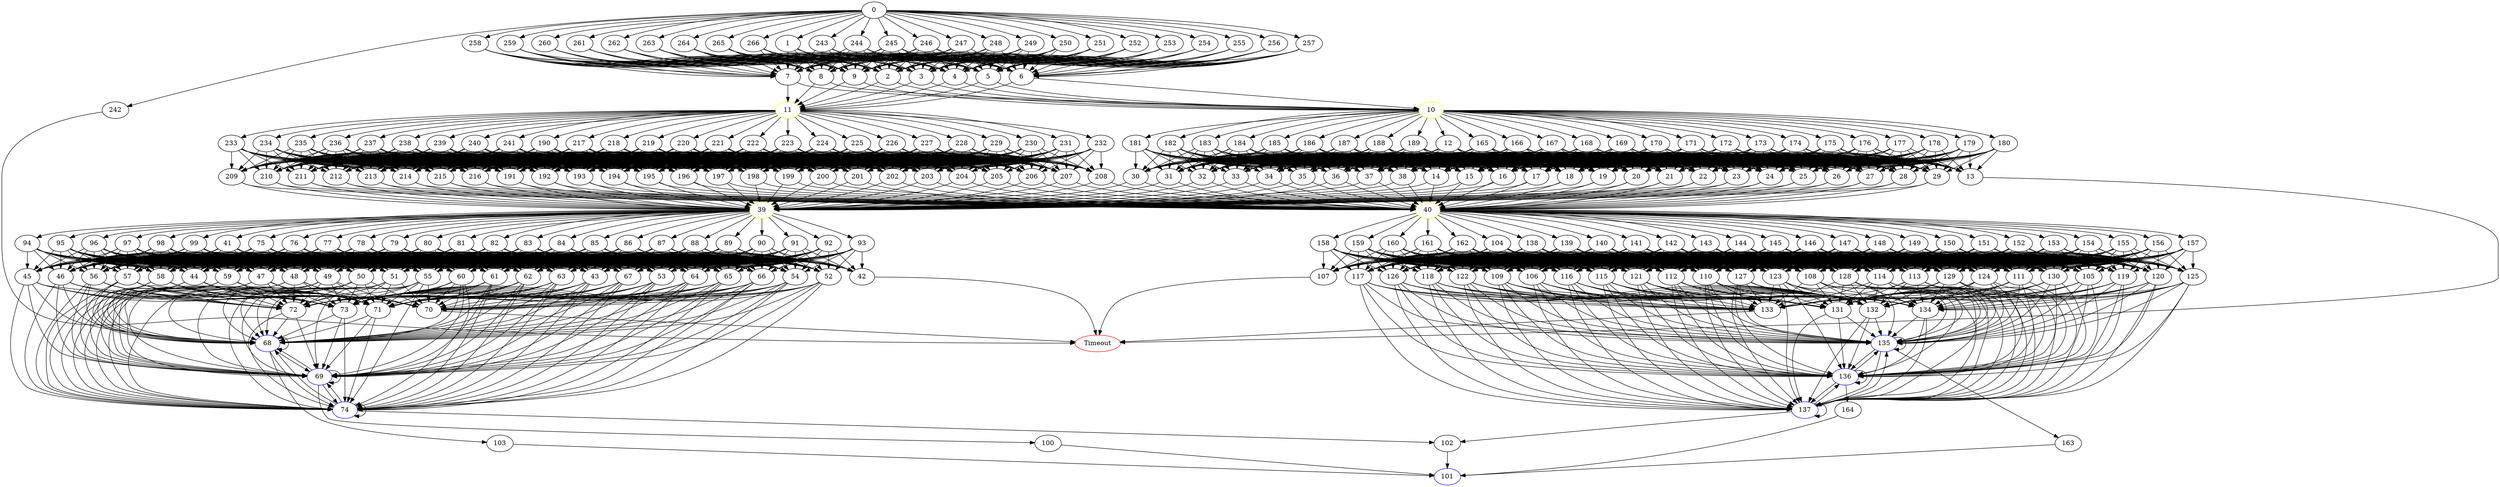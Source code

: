 digraph G {
	0 -> 1;
	0 -> 242;
	0 -> 243;
	0 -> 244;
	0 -> 245;
	0 -> 246;
	0 -> 247;
	0 -> 248;
	0 -> 249;
	0 -> 250;
	0 -> 251;
	0 -> 252;
	0 -> 253;
	0 -> 254;
	0 -> 255;
	0 -> 256;
	0 -> 257;
	0 -> 258;
	0 -> 259;
	0 -> 260;
	0 -> 261;
	0 -> 262;
	0 -> 263;
	0 -> 264;
	0 -> 265;
	0 -> 266;
	1 -> 2;
	1 -> 3;
	1 -> 4;
	1 -> 5;
	1 -> 6;
	1 -> 7;
	1 -> 8;
	1 -> 9;
	2 -> "10";
10 [color=yellow];
	2 -> "11";
11 [color=yellow];
	3 -> "10";
10 [color=yellow];
	3 -> "11";
11 [color=yellow];
	4 -> "10";
10 [color=yellow];
	4 -> "11";
11 [color=yellow];
	5 -> "10";
10 [color=yellow];
	5 -> "11";
11 [color=yellow];
	6 -> "10";
10 [color=yellow];
	6 -> "11";
11 [color=yellow];
	7 -> "10";
10 [color=yellow];
	7 -> "11";
11 [color=yellow];
	8 -> "10";
10 [color=yellow];
	8 -> "11";
11 [color=yellow];
	9 -> "10";
10 [color=yellow];
	9 -> "11";
11 [color=yellow];
	10 -> 12;
	10 -> 165;
	10 -> 166;
	10 -> 167;
	10 -> 168;
	10 -> 169;
	10 -> 170;
	10 -> 171;
	10 -> 172;
	10 -> 173;
	10 -> 174;
	10 -> 175;
	10 -> 176;
	10 -> 177;
	10 -> 178;
	10 -> 179;
	10 -> 180;
	10 -> 181;
	10 -> 182;
	10 -> 183;
	10 -> 184;
	10 -> 185;
	10 -> 186;
	10 -> 187;
	10 -> 188;
	10 -> 189;
	11 -> 190;
	11 -> 217;
	11 -> 218;
	11 -> 219;
	11 -> 220;
	11 -> 221;
	11 -> 222;
	11 -> 223;
	11 -> 224;
	11 -> 225;
	11 -> 226;
	11 -> 227;
	11 -> 228;
	11 -> 229;
	11 -> 230;
	11 -> 231;
	11 -> 232;
	11 -> 233;
	11 -> 234;
	11 -> 235;
	11 -> 236;
	11 -> 237;
	11 -> 238;
	11 -> 239;
	11 -> 240;
	11 -> 241;
	12 -> 13;
	12 -> 14;
	12 -> 15;
	12 -> 16;
	12 -> 17;
	12 -> 18;
	12 -> 19;
	12 -> 20;
	12 -> 21;
	12 -> 22;
	12 -> 23;
	12 -> 24;
	12 -> 25;
	12 -> 26;
	12 -> 27;
	12 -> 28;
	12 -> 29;
	12 -> 30;
	12 -> 31;
	12 -> 32;
	12 -> 33;
	12 -> 34;
	12 -> 35;
	12 -> 36;
	12 -> 37;
	12 -> 38;
	13 -> "Timeout";
Timeout [color=red];
	14 -> "39";
39 [color=yellow];
	14 -> "40";
40 [color=yellow];
	15 -> "39";
39 [color=yellow];
	15 -> "40";
40 [color=yellow];
	16 -> "39";
39 [color=yellow];
	16 -> "40";
40 [color=yellow];
	17 -> "39";
39 [color=yellow];
	17 -> "40";
40 [color=yellow];
	18 -> "39";
39 [color=yellow];
	18 -> "40";
40 [color=yellow];
	19 -> "39";
39 [color=yellow];
	19 -> "40";
40 [color=yellow];
	20 -> "39";
39 [color=yellow];
	20 -> "40";
40 [color=yellow];
	21 -> "39";
39 [color=yellow];
	21 -> "40";
40 [color=yellow];
	22 -> "39";
39 [color=yellow];
	22 -> "40";
40 [color=yellow];
	23 -> "39";
39 [color=yellow];
	23 -> "40";
40 [color=yellow];
	24 -> "39";
39 [color=yellow];
	24 -> "40";
40 [color=yellow];
	25 -> "39";
39 [color=yellow];
	25 -> "40";
40 [color=yellow];
	26 -> "39";
39 [color=yellow];
	26 -> "40";
40 [color=yellow];
	27 -> "39";
39 [color=yellow];
	27 -> "40";
40 [color=yellow];
	28 -> "39";
39 [color=yellow];
	28 -> "40";
40 [color=yellow];
	29 -> "39";
39 [color=yellow];
	29 -> "40";
40 [color=yellow];
	30 -> "39";
39 [color=yellow];
	30 -> "40";
40 [color=yellow];
	31 -> "39";
39 [color=yellow];
	31 -> "40";
40 [color=yellow];
	32 -> "39";
39 [color=yellow];
	32 -> "40";
40 [color=yellow];
	33 -> "39";
39 [color=yellow];
	33 -> "40";
40 [color=yellow];
	34 -> "39";
39 [color=yellow];
	34 -> "40";
40 [color=yellow];
	35 -> "39";
39 [color=yellow];
	35 -> "40";
40 [color=yellow];
	36 -> "39";
39 [color=yellow];
	36 -> "40";
40 [color=yellow];
	37 -> "39";
39 [color=yellow];
	37 -> "40";
40 [color=yellow];
	38 -> "39";
39 [color=yellow];
	38 -> "40";
40 [color=yellow];
	39 -> 41;
	39 -> 75;
	39 -> 76;
	39 -> 77;
	39 -> 78;
	39 -> 79;
	39 -> 80;
	39 -> 81;
	39 -> 82;
	39 -> 83;
	39 -> 84;
	39 -> 85;
	39 -> 86;
	39 -> 87;
	39 -> 88;
	39 -> 89;
	39 -> 90;
	39 -> 91;
	39 -> 92;
	39 -> 93;
	39 -> 94;
	39 -> 95;
	39 -> 96;
	39 -> 97;
	39 -> 98;
	39 -> 99;
	40 -> 104;
	40 -> 138;
	40 -> 139;
	40 -> 140;
	40 -> 141;
	40 -> 142;
	40 -> 143;
	40 -> 144;
	40 -> 145;
	40 -> 146;
	40 -> 147;
	40 -> 148;
	40 -> 149;
	40 -> 150;
	40 -> 151;
	40 -> 152;
	40 -> 153;
	40 -> 154;
	40 -> 155;
	40 -> 156;
	40 -> 157;
	40 -> 158;
	40 -> 159;
	40 -> 160;
	40 -> 161;
	40 -> 162;
	41 -> 42;
	41 -> 43;
	41 -> 44;
	41 -> 45;
	41 -> 46;
	41 -> 47;
	41 -> 48;
	41 -> 49;
	41 -> 50;
	41 -> 51;
	41 -> 52;
	41 -> 53;
	41 -> 54;
	41 -> 55;
	41 -> 56;
	41 -> 57;
	41 -> 58;
	41 -> 59;
	41 -> 60;
	41 -> 61;
	41 -> 62;
	41 -> 63;
	41 -> 64;
	41 -> 65;
	41 -> 66;
	41 -> 67;
	42 -> "Timeout";
Timeout [color=red];
	43 -> "68";
68 [color=blue];
	43 -> "69";
69 [color=blue];
	43 -> 70;
	43 -> 71;
	43 -> 72;
	43 -> 73;
	43 -> "74";
74 [color=blue];
	44 -> "68";
68 [color=blue];
	44 -> "69";
69 [color=blue];
	44 -> 70;
	44 -> 71;
	44 -> 72;
	44 -> 73;
	44 -> "74";
74 [color=blue];
	45 -> "68";
68 [color=blue];
	45 -> "69";
69 [color=blue];
	45 -> 70;
	45 -> 71;
	45 -> 72;
	45 -> 73;
	45 -> "74";
74 [color=blue];
	46 -> "68";
68 [color=blue];
	46 -> "69";
69 [color=blue];
	46 -> 70;
	46 -> 71;
	46 -> 72;
	46 -> 73;
	46 -> "74";
74 [color=blue];
	47 -> "68";
68 [color=blue];
	47 -> "69";
69 [color=blue];
	47 -> 70;
	47 -> 71;
	47 -> 72;
	47 -> 73;
	47 -> "74";
74 [color=blue];
	48 -> "68";
68 [color=blue];
	48 -> "69";
69 [color=blue];
	48 -> 70;
	48 -> 71;
	48 -> 72;
	48 -> 73;
	48 -> "74";
74 [color=blue];
	49 -> "68";
68 [color=blue];
	49 -> "69";
69 [color=blue];
	49 -> 70;
	49 -> 71;
	49 -> 72;
	49 -> 73;
	49 -> "74";
74 [color=blue];
	50 -> "68";
68 [color=blue];
	50 -> "69";
69 [color=blue];
	50 -> 70;
	50 -> 71;
	50 -> 72;
	50 -> 73;
	50 -> "74";
74 [color=blue];
	51 -> "68";
68 [color=blue];
	51 -> "69";
69 [color=blue];
	51 -> 70;
	51 -> 71;
	51 -> 72;
	51 -> 73;
	51 -> "74";
74 [color=blue];
	52 -> "68";
68 [color=blue];
	52 -> "69";
69 [color=blue];
	52 -> 70;
	52 -> 71;
	52 -> 72;
	52 -> 73;
	52 -> "74";
74 [color=blue];
	53 -> "68";
68 [color=blue];
	53 -> "69";
69 [color=blue];
	53 -> 70;
	53 -> 71;
	53 -> 72;
	53 -> 73;
	53 -> "74";
74 [color=blue];
	54 -> "68";
68 [color=blue];
	54 -> "69";
69 [color=blue];
	54 -> 70;
	54 -> 71;
	54 -> 72;
	54 -> 73;
	54 -> "74";
74 [color=blue];
	55 -> "68";
68 [color=blue];
	55 -> "69";
69 [color=blue];
	55 -> 70;
	55 -> 71;
	55 -> 72;
	55 -> 73;
	55 -> "74";
74 [color=blue];
	56 -> "68";
68 [color=blue];
	56 -> "69";
69 [color=blue];
	56 -> 70;
	56 -> 71;
	56 -> 72;
	56 -> 73;
	56 -> "74";
74 [color=blue];
	57 -> "68";
68 [color=blue];
	57 -> "69";
69 [color=blue];
	57 -> 70;
	57 -> 71;
	57 -> 72;
	57 -> 73;
	57 -> "74";
74 [color=blue];
	58 -> "68";
68 [color=blue];
	58 -> "69";
69 [color=blue];
	58 -> 70;
	58 -> 71;
	58 -> 72;
	58 -> 73;
	58 -> "74";
74 [color=blue];
	59 -> "68";
68 [color=blue];
	59 -> "69";
69 [color=blue];
	59 -> 70;
	59 -> 71;
	59 -> 72;
	59 -> 73;
	59 -> "74";
74 [color=blue];
	60 -> "68";
68 [color=blue];
	60 -> "69";
69 [color=blue];
	60 -> 70;
	60 -> 71;
	60 -> 72;
	60 -> 73;
	60 -> "74";
74 [color=blue];
	61 -> "68";
68 [color=blue];
	61 -> "69";
69 [color=blue];
	61 -> 70;
	61 -> 71;
	61 -> 72;
	61 -> 73;
	61 -> "74";
74 [color=blue];
	62 -> "68";
68 [color=blue];
	62 -> "69";
69 [color=blue];
	62 -> 70;
	62 -> 71;
	62 -> 72;
	62 -> 73;
	62 -> "74";
74 [color=blue];
	63 -> "68";
68 [color=blue];
	63 -> "69";
69 [color=blue];
	63 -> 70;
	63 -> 71;
	63 -> 72;
	63 -> 73;
	63 -> "74";
74 [color=blue];
	64 -> "68";
68 [color=blue];
	64 -> "69";
69 [color=blue];
	64 -> 70;
	64 -> 71;
	64 -> 72;
	64 -> 73;
	64 -> "74";
74 [color=blue];
	65 -> "68";
68 [color=blue];
	65 -> "69";
69 [color=blue];
	65 -> 70;
	65 -> 71;
	65 -> 72;
	65 -> 73;
	65 -> "74";
74 [color=blue];
	66 -> "68";
68 [color=blue];
	66 -> "69";
69 [color=blue];
	66 -> 70;
	66 -> 71;
	66 -> 72;
	66 -> 73;
	66 -> "74";
74 [color=blue];
	67 -> "68";
68 [color=blue];
	67 -> "69";
69 [color=blue];
	67 -> 70;
	67 -> 71;
	67 -> 72;
	67 -> 73;
	67 -> "74";
74 [color=blue];
	68 -> "68";
68 [color=blue];
	68 -> "69";
69 [color=blue];
	68 -> "74";
74 [color=blue];
	68 -> 103;
	69 -> "68";
68 [color=blue];
	69 -> "69";
69 [color=blue];
	69 -> "74";
74 [color=blue];
	69 -> 100;
	70 -> "Timeout";
Timeout [color=red];
	71 -> "68";
68 [color=blue];
	71 -> "69";
69 [color=blue];
	71 -> "74";
74 [color=blue];
	72 -> "68";
68 [color=blue];
	72 -> "69";
69 [color=blue];
	72 -> "74";
74 [color=blue];
	73 -> "68";
68 [color=blue];
	73 -> "69";
69 [color=blue];
	73 -> "74";
74 [color=blue];
	74 -> "68";
68 [color=blue];
	74 -> "69";
69 [color=blue];
	74 -> "74";
74 [color=blue];
	74 -> 102;
	75 -> 42;
	75 -> 43;
	75 -> 44;
	75 -> 45;
	75 -> 46;
	75 -> 47;
	75 -> 48;
	75 -> 49;
	75 -> 50;
	75 -> 51;
	75 -> 52;
	75 -> 53;
	75 -> 54;
	75 -> 55;
	75 -> 56;
	75 -> 57;
	75 -> 58;
	75 -> 59;
	75 -> 60;
	75 -> 61;
	75 -> 62;
	75 -> 63;
	75 -> 64;
	75 -> 65;
	75 -> 66;
	75 -> 67;
	76 -> 42;
	76 -> 43;
	76 -> 44;
	76 -> 45;
	76 -> 46;
	76 -> 47;
	76 -> 48;
	76 -> 49;
	76 -> 50;
	76 -> 51;
	76 -> 52;
	76 -> 53;
	76 -> 54;
	76 -> 55;
	76 -> 56;
	76 -> 57;
	76 -> 58;
	76 -> 59;
	76 -> 60;
	76 -> 61;
	76 -> 62;
	76 -> 63;
	76 -> 64;
	76 -> 65;
	76 -> 66;
	76 -> 67;
	77 -> 42;
	77 -> 43;
	77 -> 44;
	77 -> 45;
	77 -> 46;
	77 -> 47;
	77 -> 48;
	77 -> 49;
	77 -> 50;
	77 -> 51;
	77 -> 52;
	77 -> 53;
	77 -> 54;
	77 -> 55;
	77 -> 56;
	77 -> 57;
	77 -> 58;
	77 -> 59;
	77 -> 60;
	77 -> 61;
	77 -> 62;
	77 -> 63;
	77 -> 64;
	77 -> 65;
	77 -> 66;
	77 -> 67;
	78 -> 42;
	78 -> 43;
	78 -> 44;
	78 -> 45;
	78 -> 46;
	78 -> 47;
	78 -> 48;
	78 -> 49;
	78 -> 50;
	78 -> 51;
	78 -> 52;
	78 -> 53;
	78 -> 54;
	78 -> 55;
	78 -> 56;
	78 -> 57;
	78 -> 58;
	78 -> 59;
	78 -> 60;
	78 -> 61;
	78 -> 62;
	78 -> 63;
	78 -> 64;
	78 -> 65;
	78 -> 66;
	78 -> 67;
	79 -> 42;
	79 -> 43;
	79 -> 44;
	79 -> 45;
	79 -> 46;
	79 -> 47;
	79 -> 48;
	79 -> 49;
	79 -> 50;
	79 -> 51;
	79 -> 52;
	79 -> 53;
	79 -> 54;
	79 -> 55;
	79 -> 56;
	79 -> 57;
	79 -> 58;
	79 -> 59;
	79 -> 60;
	79 -> 61;
	79 -> 62;
	79 -> 63;
	79 -> 64;
	79 -> 65;
	79 -> 66;
	79 -> 67;
	80 -> 42;
	80 -> 43;
	80 -> 44;
	80 -> 45;
	80 -> 46;
	80 -> 47;
	80 -> 48;
	80 -> 49;
	80 -> 50;
	80 -> 51;
	80 -> 52;
	80 -> 53;
	80 -> 54;
	80 -> 55;
	80 -> 56;
	80 -> 57;
	80 -> 58;
	80 -> 59;
	80 -> 60;
	80 -> 61;
	80 -> 62;
	80 -> 63;
	80 -> 64;
	80 -> 65;
	80 -> 66;
	80 -> 67;
	81 -> 42;
	81 -> 43;
	81 -> 44;
	81 -> 45;
	81 -> 46;
	81 -> 47;
	81 -> 48;
	81 -> 49;
	81 -> 50;
	81 -> 51;
	81 -> 52;
	81 -> 53;
	81 -> 54;
	81 -> 55;
	81 -> 56;
	81 -> 57;
	81 -> 58;
	81 -> 59;
	81 -> 60;
	81 -> 61;
	81 -> 62;
	81 -> 63;
	81 -> 64;
	81 -> 65;
	81 -> 66;
	81 -> 67;
	82 -> 42;
	82 -> 43;
	82 -> 44;
	82 -> 45;
	82 -> 46;
	82 -> 47;
	82 -> 48;
	82 -> 49;
	82 -> 50;
	82 -> 51;
	82 -> 52;
	82 -> 53;
	82 -> 54;
	82 -> 55;
	82 -> 56;
	82 -> 57;
	82 -> 58;
	82 -> 59;
	82 -> 60;
	82 -> 61;
	82 -> 62;
	82 -> 63;
	82 -> 64;
	82 -> 65;
	82 -> 66;
	82 -> 67;
	83 -> 42;
	83 -> 43;
	83 -> 44;
	83 -> 45;
	83 -> 46;
	83 -> 47;
	83 -> 48;
	83 -> 49;
	83 -> 50;
	83 -> 51;
	83 -> 52;
	83 -> 53;
	83 -> 54;
	83 -> 55;
	83 -> 56;
	83 -> 57;
	83 -> 58;
	83 -> 59;
	83 -> 60;
	83 -> 61;
	83 -> 62;
	83 -> 63;
	83 -> 64;
	83 -> 65;
	83 -> 66;
	83 -> 67;
	84 -> 42;
	84 -> 43;
	84 -> 44;
	84 -> 45;
	84 -> 46;
	84 -> 47;
	84 -> 48;
	84 -> 49;
	84 -> 50;
	84 -> 51;
	84 -> 52;
	84 -> 53;
	84 -> 54;
	84 -> 55;
	84 -> 56;
	84 -> 57;
	84 -> 58;
	84 -> 59;
	84 -> 60;
	84 -> 61;
	84 -> 62;
	84 -> 63;
	84 -> 64;
	84 -> 65;
	84 -> 66;
	84 -> 67;
	85 -> 42;
	85 -> 43;
	85 -> 44;
	85 -> 45;
	85 -> 46;
	85 -> 47;
	85 -> 48;
	85 -> 49;
	85 -> 50;
	85 -> 51;
	85 -> 52;
	85 -> 53;
	85 -> 54;
	85 -> 55;
	85 -> 56;
	85 -> 57;
	85 -> 58;
	85 -> 59;
	85 -> 60;
	85 -> 61;
	85 -> 62;
	85 -> 63;
	85 -> 64;
	85 -> 65;
	85 -> 66;
	85 -> 67;
	86 -> 42;
	86 -> 43;
	86 -> 44;
	86 -> 45;
	86 -> 46;
	86 -> 47;
	86 -> 48;
	86 -> 49;
	86 -> 50;
	86 -> 51;
	86 -> 52;
	86 -> 53;
	86 -> 54;
	86 -> 55;
	86 -> 56;
	86 -> 57;
	86 -> 58;
	86 -> 59;
	86 -> 60;
	86 -> 61;
	86 -> 62;
	86 -> 63;
	86 -> 64;
	86 -> 65;
	86 -> 66;
	86 -> 67;
	87 -> 42;
	87 -> 43;
	87 -> 44;
	87 -> 45;
	87 -> 46;
	87 -> 47;
	87 -> 48;
	87 -> 49;
	87 -> 50;
	87 -> 51;
	87 -> 52;
	87 -> 53;
	87 -> 54;
	87 -> 55;
	87 -> 56;
	87 -> 57;
	87 -> 58;
	87 -> 59;
	87 -> 60;
	87 -> 61;
	87 -> 62;
	87 -> 63;
	87 -> 64;
	87 -> 65;
	87 -> 66;
	87 -> 67;
	88 -> 42;
	88 -> 43;
	88 -> 44;
	88 -> 45;
	88 -> 46;
	88 -> 47;
	88 -> 48;
	88 -> 49;
	88 -> 50;
	88 -> 51;
	88 -> 52;
	88 -> 53;
	88 -> 54;
	88 -> 55;
	88 -> 56;
	88 -> 57;
	88 -> 58;
	88 -> 59;
	88 -> 60;
	88 -> 61;
	88 -> 62;
	88 -> 63;
	88 -> 64;
	88 -> 65;
	88 -> 66;
	88 -> 67;
	89 -> 42;
	89 -> 43;
	89 -> 44;
	89 -> 45;
	89 -> 46;
	89 -> 47;
	89 -> 48;
	89 -> 49;
	89 -> 50;
	89 -> 51;
	89 -> 52;
	89 -> 53;
	89 -> 54;
	89 -> 55;
	89 -> 56;
	89 -> 57;
	89 -> 58;
	89 -> 59;
	89 -> 60;
	89 -> 61;
	89 -> 62;
	89 -> 63;
	89 -> 64;
	89 -> 65;
	89 -> 66;
	89 -> 67;
	90 -> 42;
	90 -> 43;
	90 -> 44;
	90 -> 45;
	90 -> 46;
	90 -> 47;
	90 -> 48;
	90 -> 49;
	90 -> 50;
	90 -> 51;
	90 -> 52;
	90 -> 53;
	90 -> 54;
	90 -> 55;
	90 -> 56;
	90 -> 57;
	90 -> 58;
	90 -> 59;
	90 -> 60;
	90 -> 61;
	90 -> 62;
	90 -> 63;
	90 -> 64;
	90 -> 65;
	90 -> 66;
	90 -> 67;
	91 -> 42;
	91 -> 43;
	91 -> 44;
	91 -> 45;
	91 -> 46;
	91 -> 47;
	91 -> 48;
	91 -> 49;
	91 -> 50;
	91 -> 51;
	91 -> 52;
	91 -> 53;
	91 -> 54;
	91 -> 55;
	91 -> 56;
	91 -> 57;
	91 -> 58;
	91 -> 59;
	91 -> 60;
	91 -> 61;
	91 -> 62;
	91 -> 63;
	91 -> 64;
	91 -> 65;
	91 -> 66;
	91 -> 67;
	92 -> 42;
	92 -> 43;
	92 -> 44;
	92 -> 45;
	92 -> 46;
	92 -> 47;
	92 -> 48;
	92 -> 49;
	92 -> 50;
	92 -> 51;
	92 -> 52;
	92 -> 53;
	92 -> 54;
	92 -> 55;
	92 -> 56;
	92 -> 57;
	92 -> 58;
	92 -> 59;
	92 -> 60;
	92 -> 61;
	92 -> 62;
	92 -> 63;
	92 -> 64;
	92 -> 65;
	92 -> 66;
	92 -> 67;
	93 -> 42;
	93 -> 43;
	93 -> 44;
	93 -> 45;
	93 -> 46;
	93 -> 47;
	93 -> 48;
	93 -> 49;
	93 -> 50;
	93 -> 51;
	93 -> 52;
	93 -> 53;
	93 -> 54;
	93 -> 55;
	93 -> 56;
	93 -> 57;
	93 -> 58;
	93 -> 59;
	93 -> 60;
	93 -> 61;
	93 -> 62;
	93 -> 63;
	93 -> 64;
	93 -> 65;
	93 -> 66;
	93 -> 67;
	94 -> 42;
	94 -> 43;
	94 -> 44;
	94 -> 45;
	94 -> 46;
	94 -> 47;
	94 -> 48;
	94 -> 49;
	94 -> 50;
	94 -> 51;
	94 -> 52;
	94 -> 53;
	94 -> 54;
	94 -> 55;
	94 -> 56;
	94 -> 57;
	94 -> 58;
	94 -> 59;
	94 -> 60;
	94 -> 61;
	94 -> 62;
	94 -> 63;
	94 -> 64;
	94 -> 65;
	94 -> 66;
	94 -> 67;
	95 -> 42;
	95 -> 43;
	95 -> 44;
	95 -> 45;
	95 -> 46;
	95 -> 47;
	95 -> 48;
	95 -> 49;
	95 -> 50;
	95 -> 51;
	95 -> 52;
	95 -> 53;
	95 -> 54;
	95 -> 55;
	95 -> 56;
	95 -> 57;
	95 -> 58;
	95 -> 59;
	95 -> 60;
	95 -> 61;
	95 -> 62;
	95 -> 63;
	95 -> 64;
	95 -> 65;
	95 -> 66;
	95 -> 67;
	96 -> 42;
	96 -> 43;
	96 -> 44;
	96 -> 45;
	96 -> 46;
	96 -> 47;
	96 -> 48;
	96 -> 49;
	96 -> 50;
	96 -> 51;
	96 -> 52;
	96 -> 53;
	96 -> 54;
	96 -> 55;
	96 -> 56;
	96 -> 57;
	96 -> 58;
	96 -> 59;
	96 -> 60;
	96 -> 61;
	96 -> 62;
	96 -> 63;
	96 -> 64;
	96 -> 65;
	96 -> 66;
	96 -> 67;
	97 -> 42;
	97 -> 43;
	97 -> 44;
	97 -> 45;
	97 -> 46;
	97 -> 47;
	97 -> 48;
	97 -> 49;
	97 -> 50;
	97 -> 51;
	97 -> 52;
	97 -> 53;
	97 -> 54;
	97 -> 55;
	97 -> 56;
	97 -> 57;
	97 -> 58;
	97 -> 59;
	97 -> 60;
	97 -> 61;
	97 -> 62;
	97 -> 63;
	97 -> 64;
	97 -> 65;
	97 -> 66;
	97 -> 67;
	98 -> 42;
	98 -> 43;
	98 -> 44;
	98 -> 45;
	98 -> 46;
	98 -> 47;
	98 -> 48;
	98 -> 49;
	98 -> 50;
	98 -> 51;
	98 -> 52;
	98 -> 53;
	98 -> 54;
	98 -> 55;
	98 -> 56;
	98 -> 57;
	98 -> 58;
	98 -> 59;
	98 -> 60;
	98 -> 61;
	98 -> 62;
	98 -> 63;
	98 -> 64;
	98 -> 65;
	98 -> 66;
	98 -> 67;
	99 -> 42;
	99 -> 43;
	99 -> 44;
	99 -> 45;
	99 -> 46;
	99 -> 47;
	99 -> 48;
	99 -> 49;
	99 -> 50;
	99 -> 51;
	99 -> 52;
	99 -> 53;
	99 -> 54;
	99 -> 55;
	99 -> 56;
	99 -> 57;
	99 -> 58;
	99 -> 59;
	99 -> 60;
	99 -> 61;
	99 -> 62;
	99 -> 63;
	99 -> 64;
	99 -> 65;
	99 -> 66;
	99 -> 67;
	100 -> "101";
101 [color=blue];
	102 -> "101";
101 [color=blue];
	103 -> "101";
101 [color=blue];
	104 -> 105;
	104 -> 106;
	104 -> 107;
	104 -> 108;
	104 -> 109;
	104 -> 110;
	104 -> 111;
	104 -> 112;
	104 -> 113;
	104 -> 114;
	104 -> 115;
	104 -> 116;
	104 -> 117;
	104 -> 118;
	104 -> 119;
	104 -> 120;
	104 -> 121;
	104 -> 122;
	104 -> 123;
	104 -> 124;
	104 -> 125;
	104 -> 126;
	104 -> 127;
	104 -> 128;
	104 -> 129;
	104 -> 130;
	105 -> 131;
	105 -> 132;
	105 -> 133;
	105 -> 134;
	105 -> "135";
135 [color=blue];
	105 -> "136";
136 [color=blue];
	105 -> "137";
137 [color=blue];
	106 -> 131;
	106 -> 132;
	106 -> 133;
	106 -> 134;
	106 -> "135";
135 [color=blue];
	106 -> "136";
136 [color=blue];
	106 -> "137";
137 [color=blue];
	107 -> "Timeout";
Timeout [color=red];
	108 -> 131;
	108 -> 132;
	108 -> 133;
	108 -> 134;
	108 -> "135";
135 [color=blue];
	108 -> "136";
136 [color=blue];
	108 -> "137";
137 [color=blue];
	109 -> 131;
	109 -> 132;
	109 -> 133;
	109 -> 134;
	109 -> "135";
135 [color=blue];
	109 -> "136";
136 [color=blue];
	109 -> "137";
137 [color=blue];
	110 -> 131;
	110 -> 132;
	110 -> 133;
	110 -> 134;
	110 -> "135";
135 [color=blue];
	110 -> "136";
136 [color=blue];
	110 -> "137";
137 [color=blue];
	111 -> 131;
	111 -> 132;
	111 -> 133;
	111 -> 134;
	111 -> "135";
135 [color=blue];
	111 -> "136";
136 [color=blue];
	111 -> "137";
137 [color=blue];
	112 -> 131;
	112 -> 132;
	112 -> 133;
	112 -> 134;
	112 -> "135";
135 [color=blue];
	112 -> "136";
136 [color=blue];
	112 -> "137";
137 [color=blue];
	113 -> 131;
	113 -> 132;
	113 -> 133;
	113 -> 134;
	113 -> "135";
135 [color=blue];
	113 -> "136";
136 [color=blue];
	113 -> "137";
137 [color=blue];
	114 -> 131;
	114 -> 132;
	114 -> 133;
	114 -> 134;
	114 -> "135";
135 [color=blue];
	114 -> "136";
136 [color=blue];
	114 -> "137";
137 [color=blue];
	115 -> 131;
	115 -> 132;
	115 -> 133;
	115 -> 134;
	115 -> "135";
135 [color=blue];
	115 -> "136";
136 [color=blue];
	115 -> "137";
137 [color=blue];
	116 -> 131;
	116 -> 132;
	116 -> 133;
	116 -> 134;
	116 -> "135";
135 [color=blue];
	116 -> "136";
136 [color=blue];
	116 -> "137";
137 [color=blue];
	117 -> 131;
	117 -> 132;
	117 -> 133;
	117 -> 134;
	117 -> "135";
135 [color=blue];
	117 -> "136";
136 [color=blue];
	117 -> "137";
137 [color=blue];
	118 -> 131;
	118 -> 132;
	118 -> 133;
	118 -> 134;
	118 -> "135";
135 [color=blue];
	118 -> "136";
136 [color=blue];
	118 -> "137";
137 [color=blue];
	119 -> 131;
	119 -> 132;
	119 -> 133;
	119 -> 134;
	119 -> "135";
135 [color=blue];
	119 -> "136";
136 [color=blue];
	119 -> "137";
137 [color=blue];
	120 -> 131;
	120 -> 132;
	120 -> 133;
	120 -> 134;
	120 -> "135";
135 [color=blue];
	120 -> "136";
136 [color=blue];
	120 -> "137";
137 [color=blue];
	121 -> 131;
	121 -> 132;
	121 -> 133;
	121 -> 134;
	121 -> "135";
135 [color=blue];
	121 -> "136";
136 [color=blue];
	121 -> "137";
137 [color=blue];
	122 -> 131;
	122 -> 132;
	122 -> 133;
	122 -> 134;
	122 -> "135";
135 [color=blue];
	122 -> "136";
136 [color=blue];
	122 -> "137";
137 [color=blue];
	123 -> 131;
	123 -> 132;
	123 -> 133;
	123 -> 134;
	123 -> "135";
135 [color=blue];
	123 -> "136";
136 [color=blue];
	123 -> "137";
137 [color=blue];
	124 -> 131;
	124 -> 132;
	124 -> 133;
	124 -> 134;
	124 -> "135";
135 [color=blue];
	124 -> "136";
136 [color=blue];
	124 -> "137";
137 [color=blue];
	125 -> 131;
	125 -> 132;
	125 -> 133;
	125 -> 134;
	125 -> "135";
135 [color=blue];
	125 -> "136";
136 [color=blue];
	125 -> "137";
137 [color=blue];
	126 -> 131;
	126 -> 132;
	126 -> 133;
	126 -> 134;
	126 -> "135";
135 [color=blue];
	126 -> "136";
136 [color=blue];
	126 -> "137";
137 [color=blue];
	127 -> 131;
	127 -> 132;
	127 -> 133;
	127 -> 134;
	127 -> "135";
135 [color=blue];
	127 -> "136";
136 [color=blue];
	127 -> "137";
137 [color=blue];
	128 -> 131;
	128 -> 132;
	128 -> 133;
	128 -> 134;
	128 -> "135";
135 [color=blue];
	128 -> "136";
136 [color=blue];
	128 -> "137";
137 [color=blue];
	129 -> 131;
	129 -> 132;
	129 -> 133;
	129 -> 134;
	129 -> "135";
135 [color=blue];
	129 -> "136";
136 [color=blue];
	129 -> "137";
137 [color=blue];
	130 -> 131;
	130 -> 132;
	130 -> 133;
	130 -> 134;
	130 -> "135";
135 [color=blue];
	130 -> "136";
136 [color=blue];
	130 -> "137";
137 [color=blue];
	131 -> "135";
135 [color=blue];
	131 -> "136";
136 [color=blue];
	131 -> "137";
137 [color=blue];
	132 -> "135";
135 [color=blue];
	132 -> "136";
136 [color=blue];
	132 -> "137";
137 [color=blue];
	133 -> "Timeout";
Timeout [color=red];
	134 -> "135";
135 [color=blue];
	134 -> "136";
136 [color=blue];
	134 -> "137";
137 [color=blue];
	135 -> "135";
135 [color=blue];
	135 -> "136";
136 [color=blue];
	135 -> "137";
137 [color=blue];
	135 -> 163;
	136 -> "135";
135 [color=blue];
	136 -> "136";
136 [color=blue];
	136 -> "137";
137 [color=blue];
	136 -> 164;
	137 -> 102;
	137 -> "135";
135 [color=blue];
	137 -> "136";
136 [color=blue];
	137 -> "137";
137 [color=blue];
	138 -> 105;
	138 -> 106;
	138 -> 107;
	138 -> 108;
	138 -> 109;
	138 -> 110;
	138 -> 111;
	138 -> 112;
	138 -> 113;
	138 -> 114;
	138 -> 115;
	138 -> 116;
	138 -> 117;
	138 -> 118;
	138 -> 119;
	138 -> 120;
	138 -> 121;
	138 -> 122;
	138 -> 123;
	138 -> 124;
	138 -> 125;
	138 -> 126;
	138 -> 127;
	138 -> 128;
	138 -> 129;
	138 -> 130;
	139 -> 105;
	139 -> 106;
	139 -> 107;
	139 -> 108;
	139 -> 109;
	139 -> 110;
	139 -> 111;
	139 -> 112;
	139 -> 113;
	139 -> 114;
	139 -> 115;
	139 -> 116;
	139 -> 117;
	139 -> 118;
	139 -> 119;
	139 -> 120;
	139 -> 121;
	139 -> 122;
	139 -> 123;
	139 -> 124;
	139 -> 125;
	139 -> 126;
	139 -> 127;
	139 -> 128;
	139 -> 129;
	139 -> 130;
	140 -> 105;
	140 -> 106;
	140 -> 107;
	140 -> 108;
	140 -> 109;
	140 -> 110;
	140 -> 111;
	140 -> 112;
	140 -> 113;
	140 -> 114;
	140 -> 115;
	140 -> 116;
	140 -> 117;
	140 -> 118;
	140 -> 119;
	140 -> 120;
	140 -> 121;
	140 -> 122;
	140 -> 123;
	140 -> 124;
	140 -> 125;
	140 -> 126;
	140 -> 127;
	140 -> 128;
	140 -> 129;
	140 -> 130;
	141 -> 105;
	141 -> 106;
	141 -> 107;
	141 -> 108;
	141 -> 109;
	141 -> 110;
	141 -> 111;
	141 -> 112;
	141 -> 113;
	141 -> 114;
	141 -> 115;
	141 -> 116;
	141 -> 117;
	141 -> 118;
	141 -> 119;
	141 -> 120;
	141 -> 121;
	141 -> 122;
	141 -> 123;
	141 -> 124;
	141 -> 125;
	141 -> 126;
	141 -> 127;
	141 -> 128;
	141 -> 129;
	141 -> 130;
	142 -> 105;
	142 -> 106;
	142 -> 107;
	142 -> 108;
	142 -> 109;
	142 -> 110;
	142 -> 111;
	142 -> 112;
	142 -> 113;
	142 -> 114;
	142 -> 115;
	142 -> 116;
	142 -> 117;
	142 -> 118;
	142 -> 119;
	142 -> 120;
	142 -> 121;
	142 -> 122;
	142 -> 123;
	142 -> 124;
	142 -> 125;
	142 -> 126;
	142 -> 127;
	142 -> 128;
	142 -> 129;
	142 -> 130;
	143 -> 105;
	143 -> 106;
	143 -> 107;
	143 -> 108;
	143 -> 109;
	143 -> 110;
	143 -> 111;
	143 -> 112;
	143 -> 113;
	143 -> 114;
	143 -> 115;
	143 -> 116;
	143 -> 117;
	143 -> 118;
	143 -> 119;
	143 -> 120;
	143 -> 121;
	143 -> 122;
	143 -> 123;
	143 -> 124;
	143 -> 125;
	143 -> 126;
	143 -> 127;
	143 -> 128;
	143 -> 129;
	143 -> 130;
	144 -> 105;
	144 -> 106;
	144 -> 107;
	144 -> 108;
	144 -> 109;
	144 -> 110;
	144 -> 111;
	144 -> 112;
	144 -> 113;
	144 -> 114;
	144 -> 115;
	144 -> 116;
	144 -> 117;
	144 -> 118;
	144 -> 119;
	144 -> 120;
	144 -> 121;
	144 -> 122;
	144 -> 123;
	144 -> 124;
	144 -> 125;
	144 -> 126;
	144 -> 127;
	144 -> 128;
	144 -> 129;
	144 -> 130;
	145 -> 105;
	145 -> 106;
	145 -> 107;
	145 -> 108;
	145 -> 109;
	145 -> 110;
	145 -> 111;
	145 -> 112;
	145 -> 113;
	145 -> 114;
	145 -> 115;
	145 -> 116;
	145 -> 117;
	145 -> 118;
	145 -> 119;
	145 -> 120;
	145 -> 121;
	145 -> 122;
	145 -> 123;
	145 -> 124;
	145 -> 125;
	145 -> 126;
	145 -> 127;
	145 -> 128;
	145 -> 129;
	145 -> 130;
	146 -> 105;
	146 -> 106;
	146 -> 107;
	146 -> 108;
	146 -> 109;
	146 -> 110;
	146 -> 111;
	146 -> 112;
	146 -> 113;
	146 -> 114;
	146 -> 115;
	146 -> 116;
	146 -> 117;
	146 -> 118;
	146 -> 119;
	146 -> 120;
	146 -> 121;
	146 -> 122;
	146 -> 123;
	146 -> 124;
	146 -> 125;
	146 -> 126;
	146 -> 127;
	146 -> 128;
	146 -> 129;
	146 -> 130;
	147 -> 105;
	147 -> 106;
	147 -> 107;
	147 -> 108;
	147 -> 109;
	147 -> 110;
	147 -> 111;
	147 -> 112;
	147 -> 113;
	147 -> 114;
	147 -> 115;
	147 -> 116;
	147 -> 117;
	147 -> 118;
	147 -> 119;
	147 -> 120;
	147 -> 121;
	147 -> 122;
	147 -> 123;
	147 -> 124;
	147 -> 125;
	147 -> 126;
	147 -> 127;
	147 -> 128;
	147 -> 129;
	147 -> 130;
	148 -> 105;
	148 -> 106;
	148 -> 107;
	148 -> 108;
	148 -> 109;
	148 -> 110;
	148 -> 111;
	148 -> 112;
	148 -> 113;
	148 -> 114;
	148 -> 115;
	148 -> 116;
	148 -> 117;
	148 -> 118;
	148 -> 119;
	148 -> 120;
	148 -> 121;
	148 -> 122;
	148 -> 123;
	148 -> 124;
	148 -> 125;
	148 -> 126;
	148 -> 127;
	148 -> 128;
	148 -> 129;
	148 -> 130;
	149 -> 105;
	149 -> 106;
	149 -> 107;
	149 -> 108;
	149 -> 109;
	149 -> 110;
	149 -> 111;
	149 -> 112;
	149 -> 113;
	149 -> 114;
	149 -> 115;
	149 -> 116;
	149 -> 117;
	149 -> 118;
	149 -> 119;
	149 -> 120;
	149 -> 121;
	149 -> 122;
	149 -> 123;
	149 -> 124;
	149 -> 125;
	149 -> 126;
	149 -> 127;
	149 -> 128;
	149 -> 129;
	149 -> 130;
	150 -> 105;
	150 -> 106;
	150 -> 107;
	150 -> 108;
	150 -> 109;
	150 -> 110;
	150 -> 111;
	150 -> 112;
	150 -> 113;
	150 -> 114;
	150 -> 115;
	150 -> 116;
	150 -> 117;
	150 -> 118;
	150 -> 119;
	150 -> 120;
	150 -> 121;
	150 -> 122;
	150 -> 123;
	150 -> 124;
	150 -> 125;
	150 -> 126;
	150 -> 127;
	150 -> 128;
	150 -> 129;
	150 -> 130;
	151 -> 105;
	151 -> 106;
	151 -> 107;
	151 -> 108;
	151 -> 109;
	151 -> 110;
	151 -> 111;
	151 -> 112;
	151 -> 113;
	151 -> 114;
	151 -> 115;
	151 -> 116;
	151 -> 117;
	151 -> 118;
	151 -> 119;
	151 -> 120;
	151 -> 121;
	151 -> 122;
	151 -> 123;
	151 -> 124;
	151 -> 125;
	151 -> 126;
	151 -> 127;
	151 -> 128;
	151 -> 129;
	151 -> 130;
	152 -> 105;
	152 -> 106;
	152 -> 107;
	152 -> 108;
	152 -> 109;
	152 -> 110;
	152 -> 111;
	152 -> 112;
	152 -> 113;
	152 -> 114;
	152 -> 115;
	152 -> 116;
	152 -> 117;
	152 -> 118;
	152 -> 119;
	152 -> 120;
	152 -> 121;
	152 -> 122;
	152 -> 123;
	152 -> 124;
	152 -> 125;
	152 -> 126;
	152 -> 127;
	152 -> 128;
	152 -> 129;
	152 -> 130;
	153 -> 105;
	153 -> 106;
	153 -> 107;
	153 -> 108;
	153 -> 109;
	153 -> 110;
	153 -> 111;
	153 -> 112;
	153 -> 113;
	153 -> 114;
	153 -> 115;
	153 -> 116;
	153 -> 117;
	153 -> 118;
	153 -> 119;
	153 -> 120;
	153 -> 121;
	153 -> 122;
	153 -> 123;
	153 -> 124;
	153 -> 125;
	153 -> 126;
	153 -> 127;
	153 -> 128;
	153 -> 129;
	153 -> 130;
	154 -> 105;
	154 -> 106;
	154 -> 107;
	154 -> 108;
	154 -> 109;
	154 -> 110;
	154 -> 111;
	154 -> 112;
	154 -> 113;
	154 -> 114;
	154 -> 115;
	154 -> 116;
	154 -> 117;
	154 -> 118;
	154 -> 119;
	154 -> 120;
	154 -> 121;
	154 -> 122;
	154 -> 123;
	154 -> 124;
	154 -> 125;
	154 -> 126;
	154 -> 127;
	154 -> 128;
	154 -> 129;
	154 -> 130;
	155 -> 105;
	155 -> 106;
	155 -> 107;
	155 -> 108;
	155 -> 109;
	155 -> 110;
	155 -> 111;
	155 -> 112;
	155 -> 113;
	155 -> 114;
	155 -> 115;
	155 -> 116;
	155 -> 117;
	155 -> 118;
	155 -> 119;
	155 -> 120;
	155 -> 121;
	155 -> 122;
	155 -> 123;
	155 -> 124;
	155 -> 125;
	155 -> 126;
	155 -> 127;
	155 -> 128;
	155 -> 129;
	155 -> 130;
	156 -> 105;
	156 -> 106;
	156 -> 107;
	156 -> 108;
	156 -> 109;
	156 -> 110;
	156 -> 111;
	156 -> 112;
	156 -> 113;
	156 -> 114;
	156 -> 115;
	156 -> 116;
	156 -> 117;
	156 -> 118;
	156 -> 119;
	156 -> 120;
	156 -> 121;
	156 -> 122;
	156 -> 123;
	156 -> 124;
	156 -> 125;
	156 -> 126;
	156 -> 127;
	156 -> 128;
	156 -> 129;
	156 -> 130;
	157 -> 105;
	157 -> 106;
	157 -> 107;
	157 -> 108;
	157 -> 109;
	157 -> 110;
	157 -> 111;
	157 -> 112;
	157 -> 113;
	157 -> 114;
	157 -> 115;
	157 -> 116;
	157 -> 117;
	157 -> 118;
	157 -> 119;
	157 -> 120;
	157 -> 121;
	157 -> 122;
	157 -> 123;
	157 -> 124;
	157 -> 125;
	157 -> 126;
	157 -> 127;
	157 -> 128;
	157 -> 129;
	157 -> 130;
	158 -> 105;
	158 -> 106;
	158 -> 107;
	158 -> 108;
	158 -> 109;
	158 -> 110;
	158 -> 111;
	158 -> 112;
	158 -> 113;
	158 -> 114;
	158 -> 115;
	158 -> 116;
	158 -> 117;
	158 -> 118;
	158 -> 119;
	158 -> 120;
	158 -> 121;
	158 -> 122;
	158 -> 123;
	158 -> 124;
	158 -> 125;
	158 -> 126;
	158 -> 127;
	158 -> 128;
	158 -> 129;
	158 -> 130;
	159 -> 105;
	159 -> 106;
	159 -> 107;
	159 -> 108;
	159 -> 109;
	159 -> 110;
	159 -> 111;
	159 -> 112;
	159 -> 113;
	159 -> 114;
	159 -> 115;
	159 -> 116;
	159 -> 117;
	159 -> 118;
	159 -> 119;
	159 -> 120;
	159 -> 121;
	159 -> 122;
	159 -> 123;
	159 -> 124;
	159 -> 125;
	159 -> 126;
	159 -> 127;
	159 -> 128;
	159 -> 129;
	159 -> 130;
	160 -> 105;
	160 -> 106;
	160 -> 107;
	160 -> 108;
	160 -> 109;
	160 -> 110;
	160 -> 111;
	160 -> 112;
	160 -> 113;
	160 -> 114;
	160 -> 115;
	160 -> 116;
	160 -> 117;
	160 -> 118;
	160 -> 119;
	160 -> 120;
	160 -> 121;
	160 -> 122;
	160 -> 123;
	160 -> 124;
	160 -> 125;
	160 -> 126;
	160 -> 127;
	160 -> 128;
	160 -> 129;
	160 -> 130;
	161 -> 105;
	161 -> 106;
	161 -> 107;
	161 -> 108;
	161 -> 109;
	161 -> 110;
	161 -> 111;
	161 -> 112;
	161 -> 113;
	161 -> 114;
	161 -> 115;
	161 -> 116;
	161 -> 117;
	161 -> 118;
	161 -> 119;
	161 -> 120;
	161 -> 121;
	161 -> 122;
	161 -> 123;
	161 -> 124;
	161 -> 125;
	161 -> 126;
	161 -> 127;
	161 -> 128;
	161 -> 129;
	161 -> 130;
	162 -> 105;
	162 -> 106;
	162 -> 107;
	162 -> 108;
	162 -> 109;
	162 -> 110;
	162 -> 111;
	162 -> 112;
	162 -> 113;
	162 -> 114;
	162 -> 115;
	162 -> 116;
	162 -> 117;
	162 -> 118;
	162 -> 119;
	162 -> 120;
	162 -> 121;
	162 -> 122;
	162 -> 123;
	162 -> 124;
	162 -> 125;
	162 -> 126;
	162 -> 127;
	162 -> 128;
	162 -> 129;
	162 -> 130;
	163 -> "101";
101 [color=blue];
	164 -> "101";
101 [color=blue];
	165 -> 13;
	165 -> 14;
	165 -> 15;
	165 -> 16;
	165 -> 17;
	165 -> 18;
	165 -> 19;
	165 -> 20;
	165 -> 21;
	165 -> 22;
	165 -> 23;
	165 -> 24;
	165 -> 25;
	165 -> 26;
	165 -> 27;
	165 -> 28;
	165 -> 29;
	165 -> 30;
	165 -> 31;
	165 -> 32;
	165 -> 33;
	165 -> 34;
	165 -> 35;
	165 -> 36;
	165 -> 37;
	165 -> 38;
	166 -> 13;
	166 -> 14;
	166 -> 15;
	166 -> 16;
	166 -> 17;
	166 -> 18;
	166 -> 19;
	166 -> 20;
	166 -> 21;
	166 -> 22;
	166 -> 23;
	166 -> 24;
	166 -> 25;
	166 -> 26;
	166 -> 27;
	166 -> 28;
	166 -> 29;
	166 -> 30;
	166 -> 31;
	166 -> 32;
	166 -> 33;
	166 -> 34;
	166 -> 35;
	166 -> 36;
	166 -> 37;
	166 -> 38;
	167 -> 13;
	167 -> 14;
	167 -> 15;
	167 -> 16;
	167 -> 17;
	167 -> 18;
	167 -> 19;
	167 -> 20;
	167 -> 21;
	167 -> 22;
	167 -> 23;
	167 -> 24;
	167 -> 25;
	167 -> 26;
	167 -> 27;
	167 -> 28;
	167 -> 29;
	167 -> 30;
	167 -> 31;
	167 -> 32;
	167 -> 33;
	167 -> 34;
	167 -> 35;
	167 -> 36;
	167 -> 37;
	167 -> 38;
	168 -> 13;
	168 -> 14;
	168 -> 15;
	168 -> 16;
	168 -> 17;
	168 -> 18;
	168 -> 19;
	168 -> 20;
	168 -> 21;
	168 -> 22;
	168 -> 23;
	168 -> 24;
	168 -> 25;
	168 -> 26;
	168 -> 27;
	168 -> 28;
	168 -> 29;
	168 -> 30;
	168 -> 31;
	168 -> 32;
	168 -> 33;
	168 -> 34;
	168 -> 35;
	168 -> 36;
	168 -> 37;
	168 -> 38;
	169 -> 13;
	169 -> 14;
	169 -> 15;
	169 -> 16;
	169 -> 17;
	169 -> 18;
	169 -> 19;
	169 -> 20;
	169 -> 21;
	169 -> 22;
	169 -> 23;
	169 -> 24;
	169 -> 25;
	169 -> 26;
	169 -> 27;
	169 -> 28;
	169 -> 29;
	169 -> 30;
	169 -> 31;
	169 -> 32;
	169 -> 33;
	169 -> 34;
	169 -> 35;
	169 -> 36;
	169 -> 37;
	169 -> 38;
	170 -> 13;
	170 -> 14;
	170 -> 15;
	170 -> 16;
	170 -> 17;
	170 -> 18;
	170 -> 19;
	170 -> 20;
	170 -> 21;
	170 -> 22;
	170 -> 23;
	170 -> 24;
	170 -> 25;
	170 -> 26;
	170 -> 27;
	170 -> 28;
	170 -> 29;
	170 -> 30;
	170 -> 31;
	170 -> 32;
	170 -> 33;
	170 -> 34;
	170 -> 35;
	170 -> 36;
	170 -> 37;
	170 -> 38;
	171 -> 13;
	171 -> 14;
	171 -> 15;
	171 -> 16;
	171 -> 17;
	171 -> 18;
	171 -> 19;
	171 -> 20;
	171 -> 21;
	171 -> 22;
	171 -> 23;
	171 -> 24;
	171 -> 25;
	171 -> 26;
	171 -> 27;
	171 -> 28;
	171 -> 29;
	171 -> 30;
	171 -> 31;
	171 -> 32;
	171 -> 33;
	171 -> 34;
	171 -> 35;
	171 -> 36;
	171 -> 37;
	171 -> 38;
	172 -> 13;
	172 -> 14;
	172 -> 15;
	172 -> 16;
	172 -> 17;
	172 -> 18;
	172 -> 19;
	172 -> 20;
	172 -> 21;
	172 -> 22;
	172 -> 23;
	172 -> 24;
	172 -> 25;
	172 -> 26;
	172 -> 27;
	172 -> 28;
	172 -> 29;
	172 -> 30;
	172 -> 31;
	172 -> 32;
	172 -> 33;
	172 -> 34;
	172 -> 35;
	172 -> 36;
	172 -> 37;
	172 -> 38;
	173 -> 13;
	173 -> 14;
	173 -> 15;
	173 -> 16;
	173 -> 17;
	173 -> 18;
	173 -> 19;
	173 -> 20;
	173 -> 21;
	173 -> 22;
	173 -> 23;
	173 -> 24;
	173 -> 25;
	173 -> 26;
	173 -> 27;
	173 -> 28;
	173 -> 29;
	173 -> 30;
	173 -> 31;
	173 -> 32;
	173 -> 33;
	173 -> 34;
	173 -> 35;
	173 -> 36;
	173 -> 37;
	173 -> 38;
	174 -> 13;
	174 -> 14;
	174 -> 15;
	174 -> 16;
	174 -> 17;
	174 -> 18;
	174 -> 19;
	174 -> 20;
	174 -> 21;
	174 -> 22;
	174 -> 23;
	174 -> 24;
	174 -> 25;
	174 -> 26;
	174 -> 27;
	174 -> 28;
	174 -> 29;
	174 -> 30;
	174 -> 31;
	174 -> 32;
	174 -> 33;
	174 -> 34;
	174 -> 35;
	174 -> 36;
	174 -> 37;
	174 -> 38;
	175 -> 13;
	175 -> 14;
	175 -> 15;
	175 -> 16;
	175 -> 17;
	175 -> 18;
	175 -> 19;
	175 -> 20;
	175 -> 21;
	175 -> 22;
	175 -> 23;
	175 -> 24;
	175 -> 25;
	175 -> 26;
	175 -> 27;
	175 -> 28;
	175 -> 29;
	175 -> 30;
	175 -> 31;
	175 -> 32;
	175 -> 33;
	175 -> 34;
	175 -> 35;
	175 -> 36;
	175 -> 37;
	175 -> 38;
	176 -> 13;
	176 -> 14;
	176 -> 15;
	176 -> 16;
	176 -> 17;
	176 -> 18;
	176 -> 19;
	176 -> 20;
	176 -> 21;
	176 -> 22;
	176 -> 23;
	176 -> 24;
	176 -> 25;
	176 -> 26;
	176 -> 27;
	176 -> 28;
	176 -> 29;
	176 -> 30;
	176 -> 31;
	176 -> 32;
	176 -> 33;
	176 -> 34;
	176 -> 35;
	176 -> 36;
	176 -> 37;
	176 -> 38;
	177 -> 13;
	177 -> 14;
	177 -> 15;
	177 -> 16;
	177 -> 17;
	177 -> 18;
	177 -> 19;
	177 -> 20;
	177 -> 21;
	177 -> 22;
	177 -> 23;
	177 -> 24;
	177 -> 25;
	177 -> 26;
	177 -> 27;
	177 -> 28;
	177 -> 29;
	177 -> 30;
	177 -> 31;
	177 -> 32;
	177 -> 33;
	177 -> 34;
	177 -> 35;
	177 -> 36;
	177 -> 37;
	177 -> 38;
	178 -> 13;
	178 -> 14;
	178 -> 15;
	178 -> 16;
	178 -> 17;
	178 -> 18;
	178 -> 19;
	178 -> 20;
	178 -> 21;
	178 -> 22;
	178 -> 23;
	178 -> 24;
	178 -> 25;
	178 -> 26;
	178 -> 27;
	178 -> 28;
	178 -> 29;
	178 -> 30;
	178 -> 31;
	178 -> 32;
	178 -> 33;
	178 -> 34;
	178 -> 35;
	178 -> 36;
	178 -> 37;
	178 -> 38;
	179 -> 13;
	179 -> 14;
	179 -> 15;
	179 -> 16;
	179 -> 17;
	179 -> 18;
	179 -> 19;
	179 -> 20;
	179 -> 21;
	179 -> 22;
	179 -> 23;
	179 -> 24;
	179 -> 25;
	179 -> 26;
	179 -> 27;
	179 -> 28;
	179 -> 29;
	179 -> 30;
	179 -> 31;
	179 -> 32;
	179 -> 33;
	179 -> 34;
	179 -> 35;
	179 -> 36;
	179 -> 37;
	179 -> 38;
	180 -> 13;
	180 -> 14;
	180 -> 15;
	180 -> 16;
	180 -> 17;
	180 -> 18;
	180 -> 19;
	180 -> 20;
	180 -> 21;
	180 -> 22;
	180 -> 23;
	180 -> 24;
	180 -> 25;
	180 -> 26;
	180 -> 27;
	180 -> 28;
	180 -> 29;
	180 -> 30;
	180 -> 31;
	180 -> 32;
	180 -> 33;
	180 -> 34;
	180 -> 35;
	180 -> 36;
	180 -> 37;
	180 -> 38;
	181 -> 13;
	181 -> 14;
	181 -> 15;
	181 -> 16;
	181 -> 17;
	181 -> 18;
	181 -> 19;
	181 -> 20;
	181 -> 21;
	181 -> 22;
	181 -> 23;
	181 -> 24;
	181 -> 25;
	181 -> 26;
	181 -> 27;
	181 -> 28;
	181 -> 29;
	181 -> 30;
	181 -> 31;
	181 -> 32;
	181 -> 33;
	181 -> 34;
	181 -> 35;
	181 -> 36;
	181 -> 37;
	181 -> 38;
	182 -> 13;
	182 -> 14;
	182 -> 15;
	182 -> 16;
	182 -> 17;
	182 -> 18;
	182 -> 19;
	182 -> 20;
	182 -> 21;
	182 -> 22;
	182 -> 23;
	182 -> 24;
	182 -> 25;
	182 -> 26;
	182 -> 27;
	182 -> 28;
	182 -> 29;
	182 -> 30;
	182 -> 31;
	182 -> 32;
	182 -> 33;
	182 -> 34;
	182 -> 35;
	182 -> 36;
	182 -> 37;
	182 -> 38;
	183 -> 13;
	183 -> 14;
	183 -> 15;
	183 -> 16;
	183 -> 17;
	183 -> 18;
	183 -> 19;
	183 -> 20;
	183 -> 21;
	183 -> 22;
	183 -> 23;
	183 -> 24;
	183 -> 25;
	183 -> 26;
	183 -> 27;
	183 -> 28;
	183 -> 29;
	183 -> 30;
	183 -> 31;
	183 -> 32;
	183 -> 33;
	183 -> 34;
	183 -> 35;
	183 -> 36;
	183 -> 37;
	183 -> 38;
	184 -> 13;
	184 -> 14;
	184 -> 15;
	184 -> 16;
	184 -> 17;
	184 -> 18;
	184 -> 19;
	184 -> 20;
	184 -> 21;
	184 -> 22;
	184 -> 23;
	184 -> 24;
	184 -> 25;
	184 -> 26;
	184 -> 27;
	184 -> 28;
	184 -> 29;
	184 -> 30;
	184 -> 31;
	184 -> 32;
	184 -> 33;
	184 -> 34;
	184 -> 35;
	184 -> 36;
	184 -> 37;
	184 -> 38;
	185 -> 13;
	185 -> 14;
	185 -> 15;
	185 -> 16;
	185 -> 17;
	185 -> 18;
	185 -> 19;
	185 -> 20;
	185 -> 21;
	185 -> 22;
	185 -> 23;
	185 -> 24;
	185 -> 25;
	185 -> 26;
	185 -> 27;
	185 -> 28;
	185 -> 29;
	185 -> 30;
	185 -> 31;
	185 -> 32;
	185 -> 33;
	185 -> 34;
	185 -> 35;
	185 -> 36;
	185 -> 37;
	185 -> 38;
	186 -> 13;
	186 -> 14;
	186 -> 15;
	186 -> 16;
	186 -> 17;
	186 -> 18;
	186 -> 19;
	186 -> 20;
	186 -> 21;
	186 -> 22;
	186 -> 23;
	186 -> 24;
	186 -> 25;
	186 -> 26;
	186 -> 27;
	186 -> 28;
	186 -> 29;
	186 -> 30;
	186 -> 31;
	186 -> 32;
	186 -> 33;
	186 -> 34;
	186 -> 35;
	186 -> 36;
	186 -> 37;
	186 -> 38;
	187 -> 13;
	187 -> 14;
	187 -> 15;
	187 -> 16;
	187 -> 17;
	187 -> 18;
	187 -> 19;
	187 -> 20;
	187 -> 21;
	187 -> 22;
	187 -> 23;
	187 -> 24;
	187 -> 25;
	187 -> 26;
	187 -> 27;
	187 -> 28;
	187 -> 29;
	187 -> 30;
	187 -> 31;
	187 -> 32;
	187 -> 33;
	187 -> 34;
	187 -> 35;
	187 -> 36;
	187 -> 37;
	187 -> 38;
	188 -> 13;
	188 -> 14;
	188 -> 15;
	188 -> 16;
	188 -> 17;
	188 -> 18;
	188 -> 19;
	188 -> 20;
	188 -> 21;
	188 -> 22;
	188 -> 23;
	188 -> 24;
	188 -> 25;
	188 -> 26;
	188 -> 27;
	188 -> 28;
	188 -> 29;
	188 -> 30;
	188 -> 31;
	188 -> 32;
	188 -> 33;
	188 -> 34;
	188 -> 35;
	188 -> 36;
	188 -> 37;
	188 -> 38;
	189 -> 13;
	189 -> 14;
	189 -> 15;
	189 -> 16;
	189 -> 17;
	189 -> 18;
	189 -> 19;
	189 -> 20;
	189 -> 21;
	189 -> 22;
	189 -> 23;
	189 -> 24;
	189 -> 25;
	189 -> 26;
	189 -> 27;
	189 -> 28;
	189 -> 29;
	189 -> 30;
	189 -> 31;
	189 -> 32;
	189 -> 33;
	189 -> 34;
	189 -> 35;
	189 -> 36;
	189 -> 37;
	189 -> 38;
	190 -> 191;
	190 -> 192;
	190 -> 193;
	190 -> 194;
	190 -> 195;
	190 -> 196;
	190 -> 197;
	190 -> 198;
	190 -> 199;
	190 -> 200;
	190 -> 201;
	190 -> 202;
	190 -> 203;
	190 -> 204;
	190 -> 205;
	190 -> 206;
	190 -> 207;
	190 -> 208;
	190 -> 209;
	190 -> 210;
	190 -> 211;
	190 -> 212;
	190 -> 213;
	190 -> 214;
	190 -> 215;
	190 -> 216;
	191 -> "39";
39 [color=yellow];
	191 -> "40";
40 [color=yellow];
	192 -> "39";
39 [color=yellow];
	192 -> "40";
40 [color=yellow];
	193 -> "39";
39 [color=yellow];
	193 -> "40";
40 [color=yellow];
	194 -> "39";
39 [color=yellow];
	194 -> "40";
40 [color=yellow];
	195 -> "39";
39 [color=yellow];
	195 -> "40";
40 [color=yellow];
	196 -> "39";
39 [color=yellow];
	196 -> "40";
40 [color=yellow];
	197 -> "39";
39 [color=yellow];
	197 -> "40";
40 [color=yellow];
	198 -> "39";
39 [color=yellow];
	198 -> "40";
40 [color=yellow];
	199 -> "39";
39 [color=yellow];
	199 -> "40";
40 [color=yellow];
	200 -> "39";
39 [color=yellow];
	200 -> "40";
40 [color=yellow];
	201 -> "39";
39 [color=yellow];
	201 -> "40";
40 [color=yellow];
	202 -> "39";
39 [color=yellow];
	202 -> "40";
40 [color=yellow];
	203 -> "39";
39 [color=yellow];
	203 -> "40";
40 [color=yellow];
	204 -> "39";
39 [color=yellow];
	204 -> "40";
40 [color=yellow];
	205 -> "39";
39 [color=yellow];
	205 -> "40";
40 [color=yellow];
	206 -> "39";
39 [color=yellow];
	206 -> "40";
40 [color=yellow];
	207 -> "39";
39 [color=yellow];
	207 -> "40";
40 [color=yellow];
	208 -> "39";
39 [color=yellow];
	208 -> "40";
40 [color=yellow];
	209 -> "39";
39 [color=yellow];
	209 -> "40";
40 [color=yellow];
	210 -> "39";
39 [color=yellow];
	210 -> "40";
40 [color=yellow];
	211 -> "39";
39 [color=yellow];
	211 -> "40";
40 [color=yellow];
	212 -> "39";
39 [color=yellow];
	212 -> "40";
40 [color=yellow];
	213 -> "39";
39 [color=yellow];
	213 -> "40";
40 [color=yellow];
	214 -> "39";
39 [color=yellow];
	214 -> "40";
40 [color=yellow];
	215 -> "39";
39 [color=yellow];
	215 -> "40";
40 [color=yellow];
	216 -> "39";
39 [color=yellow];
	216 -> "40";
40 [color=yellow];
	217 -> 191;
	217 -> 192;
	217 -> 193;
	217 -> 194;
	217 -> 195;
	217 -> 196;
	217 -> 197;
	217 -> 198;
	217 -> 199;
	217 -> 200;
	217 -> 201;
	217 -> 202;
	217 -> 203;
	217 -> 204;
	217 -> 205;
	217 -> 206;
	217 -> 207;
	217 -> 208;
	217 -> 209;
	217 -> 210;
	217 -> 211;
	217 -> 212;
	217 -> 213;
	217 -> 214;
	217 -> 215;
	217 -> 216;
	218 -> 191;
	218 -> 192;
	218 -> 193;
	218 -> 194;
	218 -> 195;
	218 -> 196;
	218 -> 197;
	218 -> 198;
	218 -> 199;
	218 -> 200;
	218 -> 201;
	218 -> 202;
	218 -> 203;
	218 -> 204;
	218 -> 205;
	218 -> 206;
	218 -> 207;
	218 -> 208;
	218 -> 209;
	218 -> 210;
	218 -> 211;
	218 -> 212;
	218 -> 213;
	218 -> 214;
	218 -> 215;
	218 -> 216;
	219 -> 191;
	219 -> 192;
	219 -> 193;
	219 -> 194;
	219 -> 195;
	219 -> 196;
	219 -> 197;
	219 -> 198;
	219 -> 199;
	219 -> 200;
	219 -> 201;
	219 -> 202;
	219 -> 203;
	219 -> 204;
	219 -> 205;
	219 -> 206;
	219 -> 207;
	219 -> 208;
	219 -> 209;
	219 -> 210;
	219 -> 211;
	219 -> 212;
	219 -> 213;
	219 -> 214;
	219 -> 215;
	219 -> 216;
	220 -> 191;
	220 -> 192;
	220 -> 193;
	220 -> 194;
	220 -> 195;
	220 -> 196;
	220 -> 197;
	220 -> 198;
	220 -> 199;
	220 -> 200;
	220 -> 201;
	220 -> 202;
	220 -> 203;
	220 -> 204;
	220 -> 205;
	220 -> 206;
	220 -> 207;
	220 -> 208;
	220 -> 209;
	220 -> 210;
	220 -> 211;
	220 -> 212;
	220 -> 213;
	220 -> 214;
	220 -> 215;
	220 -> 216;
	221 -> 191;
	221 -> 192;
	221 -> 193;
	221 -> 194;
	221 -> 195;
	221 -> 196;
	221 -> 197;
	221 -> 198;
	221 -> 199;
	221 -> 200;
	221 -> 201;
	221 -> 202;
	221 -> 203;
	221 -> 204;
	221 -> 205;
	221 -> 206;
	221 -> 207;
	221 -> 208;
	221 -> 209;
	221 -> 210;
	221 -> 211;
	221 -> 212;
	221 -> 213;
	221 -> 214;
	221 -> 215;
	221 -> 216;
	222 -> 191;
	222 -> 192;
	222 -> 193;
	222 -> 194;
	222 -> 195;
	222 -> 196;
	222 -> 197;
	222 -> 198;
	222 -> 199;
	222 -> 200;
	222 -> 201;
	222 -> 202;
	222 -> 203;
	222 -> 204;
	222 -> 205;
	222 -> 206;
	222 -> 207;
	222 -> 208;
	222 -> 209;
	222 -> 210;
	222 -> 211;
	222 -> 212;
	222 -> 213;
	222 -> 214;
	222 -> 215;
	222 -> 216;
	223 -> 191;
	223 -> 192;
	223 -> 193;
	223 -> 194;
	223 -> 195;
	223 -> 196;
	223 -> 197;
	223 -> 198;
	223 -> 199;
	223 -> 200;
	223 -> 201;
	223 -> 202;
	223 -> 203;
	223 -> 204;
	223 -> 205;
	223 -> 206;
	223 -> 207;
	223 -> 208;
	223 -> 209;
	223 -> 210;
	223 -> 211;
	223 -> 212;
	223 -> 213;
	223 -> 214;
	223 -> 215;
	223 -> 216;
	224 -> 191;
	224 -> 192;
	224 -> 193;
	224 -> 194;
	224 -> 195;
	224 -> 196;
	224 -> 197;
	224 -> 198;
	224 -> 199;
	224 -> 200;
	224 -> 201;
	224 -> 202;
	224 -> 203;
	224 -> 204;
	224 -> 205;
	224 -> 206;
	224 -> 207;
	224 -> 208;
	224 -> 209;
	224 -> 210;
	224 -> 211;
	224 -> 212;
	224 -> 213;
	224 -> 214;
	224 -> 215;
	224 -> 216;
	225 -> 191;
	225 -> 192;
	225 -> 193;
	225 -> 194;
	225 -> 195;
	225 -> 196;
	225 -> 197;
	225 -> 198;
	225 -> 199;
	225 -> 200;
	225 -> 201;
	225 -> 202;
	225 -> 203;
	225 -> 204;
	225 -> 205;
	225 -> 206;
	225 -> 207;
	225 -> 208;
	225 -> 209;
	225 -> 210;
	225 -> 211;
	225 -> 212;
	225 -> 213;
	225 -> 214;
	225 -> 215;
	225 -> 216;
	226 -> 191;
	226 -> 192;
	226 -> 193;
	226 -> 194;
	226 -> 195;
	226 -> 196;
	226 -> 197;
	226 -> 198;
	226 -> 199;
	226 -> 200;
	226 -> 201;
	226 -> 202;
	226 -> 203;
	226 -> 204;
	226 -> 205;
	226 -> 206;
	226 -> 207;
	226 -> 208;
	226 -> 209;
	226 -> 210;
	226 -> 211;
	226 -> 212;
	226 -> 213;
	226 -> 214;
	226 -> 215;
	226 -> 216;
	227 -> 191;
	227 -> 192;
	227 -> 193;
	227 -> 194;
	227 -> 195;
	227 -> 196;
	227 -> 197;
	227 -> 198;
	227 -> 199;
	227 -> 200;
	227 -> 201;
	227 -> 202;
	227 -> 203;
	227 -> 204;
	227 -> 205;
	227 -> 206;
	227 -> 207;
	227 -> 208;
	227 -> 209;
	227 -> 210;
	227 -> 211;
	227 -> 212;
	227 -> 213;
	227 -> 214;
	227 -> 215;
	227 -> 216;
	228 -> 191;
	228 -> 192;
	228 -> 193;
	228 -> 194;
	228 -> 195;
	228 -> 196;
	228 -> 197;
	228 -> 198;
	228 -> 199;
	228 -> 200;
	228 -> 201;
	228 -> 202;
	228 -> 203;
	228 -> 204;
	228 -> 205;
	228 -> 206;
	228 -> 207;
	228 -> 208;
	228 -> 209;
	228 -> 210;
	228 -> 211;
	228 -> 212;
	228 -> 213;
	228 -> 214;
	228 -> 215;
	228 -> 216;
	229 -> 191;
	229 -> 192;
	229 -> 193;
	229 -> 194;
	229 -> 195;
	229 -> 196;
	229 -> 197;
	229 -> 198;
	229 -> 199;
	229 -> 200;
	229 -> 201;
	229 -> 202;
	229 -> 203;
	229 -> 204;
	229 -> 205;
	229 -> 206;
	229 -> 207;
	229 -> 208;
	229 -> 209;
	229 -> 210;
	229 -> 211;
	229 -> 212;
	229 -> 213;
	229 -> 214;
	229 -> 215;
	229 -> 216;
	230 -> 191;
	230 -> 192;
	230 -> 193;
	230 -> 194;
	230 -> 195;
	230 -> 196;
	230 -> 197;
	230 -> 198;
	230 -> 199;
	230 -> 200;
	230 -> 201;
	230 -> 202;
	230 -> 203;
	230 -> 204;
	230 -> 205;
	230 -> 206;
	230 -> 207;
	230 -> 208;
	230 -> 209;
	230 -> 210;
	230 -> 211;
	230 -> 212;
	230 -> 213;
	230 -> 214;
	230 -> 215;
	230 -> 216;
	231 -> 191;
	231 -> 192;
	231 -> 193;
	231 -> 194;
	231 -> 195;
	231 -> 196;
	231 -> 197;
	231 -> 198;
	231 -> 199;
	231 -> 200;
	231 -> 201;
	231 -> 202;
	231 -> 203;
	231 -> 204;
	231 -> 205;
	231 -> 206;
	231 -> 207;
	231 -> 208;
	231 -> 209;
	231 -> 210;
	231 -> 211;
	231 -> 212;
	231 -> 213;
	231 -> 214;
	231 -> 215;
	231 -> 216;
	232 -> 191;
	232 -> 192;
	232 -> 193;
	232 -> 194;
	232 -> 195;
	232 -> 196;
	232 -> 197;
	232 -> 198;
	232 -> 199;
	232 -> 200;
	232 -> 201;
	232 -> 202;
	232 -> 203;
	232 -> 204;
	232 -> 205;
	232 -> 206;
	232 -> 207;
	232 -> 208;
	232 -> 209;
	232 -> 210;
	232 -> 211;
	232 -> 212;
	232 -> 213;
	232 -> 214;
	232 -> 215;
	232 -> 216;
	233 -> 191;
	233 -> 192;
	233 -> 193;
	233 -> 194;
	233 -> 195;
	233 -> 196;
	233 -> 197;
	233 -> 198;
	233 -> 199;
	233 -> 200;
	233 -> 201;
	233 -> 202;
	233 -> 203;
	233 -> 204;
	233 -> 205;
	233 -> 206;
	233 -> 207;
	233 -> 208;
	233 -> 209;
	233 -> 210;
	233 -> 211;
	233 -> 212;
	233 -> 213;
	233 -> 214;
	233 -> 215;
	233 -> 216;
	234 -> 191;
	234 -> 192;
	234 -> 193;
	234 -> 194;
	234 -> 195;
	234 -> 196;
	234 -> 197;
	234 -> 198;
	234 -> 199;
	234 -> 200;
	234 -> 201;
	234 -> 202;
	234 -> 203;
	234 -> 204;
	234 -> 205;
	234 -> 206;
	234 -> 207;
	234 -> 208;
	234 -> 209;
	234 -> 210;
	234 -> 211;
	234 -> 212;
	234 -> 213;
	234 -> 214;
	234 -> 215;
	234 -> 216;
	235 -> 191;
	235 -> 192;
	235 -> 193;
	235 -> 194;
	235 -> 195;
	235 -> 196;
	235 -> 197;
	235 -> 198;
	235 -> 199;
	235 -> 200;
	235 -> 201;
	235 -> 202;
	235 -> 203;
	235 -> 204;
	235 -> 205;
	235 -> 206;
	235 -> 207;
	235 -> 208;
	235 -> 209;
	235 -> 210;
	235 -> 211;
	235 -> 212;
	235 -> 213;
	235 -> 214;
	235 -> 215;
	235 -> 216;
	236 -> 191;
	236 -> 192;
	236 -> 193;
	236 -> 194;
	236 -> 195;
	236 -> 196;
	236 -> 197;
	236 -> 198;
	236 -> 199;
	236 -> 200;
	236 -> 201;
	236 -> 202;
	236 -> 203;
	236 -> 204;
	236 -> 205;
	236 -> 206;
	236 -> 207;
	236 -> 208;
	236 -> 209;
	236 -> 210;
	236 -> 211;
	236 -> 212;
	236 -> 213;
	236 -> 214;
	236 -> 215;
	236 -> 216;
	237 -> 191;
	237 -> 192;
	237 -> 193;
	237 -> 194;
	237 -> 195;
	237 -> 196;
	237 -> 197;
	237 -> 198;
	237 -> 199;
	237 -> 200;
	237 -> 201;
	237 -> 202;
	237 -> 203;
	237 -> 204;
	237 -> 205;
	237 -> 206;
	237 -> 207;
	237 -> 208;
	237 -> 209;
	237 -> 210;
	237 -> 211;
	237 -> 212;
	237 -> 213;
	237 -> 214;
	237 -> 215;
	237 -> 216;
	238 -> 191;
	238 -> 192;
	238 -> 193;
	238 -> 194;
	238 -> 195;
	238 -> 196;
	238 -> 197;
	238 -> 198;
	238 -> 199;
	238 -> 200;
	238 -> 201;
	238 -> 202;
	238 -> 203;
	238 -> 204;
	238 -> 205;
	238 -> 206;
	238 -> 207;
	238 -> 208;
	238 -> 209;
	238 -> 210;
	238 -> 211;
	238 -> 212;
	238 -> 213;
	238 -> 214;
	238 -> 215;
	238 -> 216;
	239 -> 191;
	239 -> 192;
	239 -> 193;
	239 -> 194;
	239 -> 195;
	239 -> 196;
	239 -> 197;
	239 -> 198;
	239 -> 199;
	239 -> 200;
	239 -> 201;
	239 -> 202;
	239 -> 203;
	239 -> 204;
	239 -> 205;
	239 -> 206;
	239 -> 207;
	239 -> 208;
	239 -> 209;
	239 -> 210;
	239 -> 211;
	239 -> 212;
	239 -> 213;
	239 -> 214;
	239 -> 215;
	239 -> 216;
	240 -> 191;
	240 -> 192;
	240 -> 193;
	240 -> 194;
	240 -> 195;
	240 -> 196;
	240 -> 197;
	240 -> 198;
	240 -> 199;
	240 -> 200;
	240 -> 201;
	240 -> 202;
	240 -> 203;
	240 -> 204;
	240 -> 205;
	240 -> 206;
	240 -> 207;
	240 -> 208;
	240 -> 209;
	240 -> 210;
	240 -> 211;
	240 -> 212;
	240 -> 213;
	240 -> 214;
	240 -> 215;
	240 -> 216;
	241 -> 191;
	241 -> 192;
	241 -> 193;
	241 -> 194;
	241 -> 195;
	241 -> 196;
	241 -> 197;
	241 -> 198;
	241 -> 199;
	241 -> 200;
	241 -> 201;
	241 -> 202;
	241 -> 203;
	241 -> 204;
	241 -> 205;
	241 -> 206;
	241 -> 207;
	241 -> 208;
	241 -> 209;
	241 -> 210;
	241 -> 211;
	241 -> 212;
	241 -> 213;
	241 -> 214;
	241 -> 215;
	241 -> 216;
	242 -> "Timeout";
Timeout [color=red];
	243 -> 2;
	243 -> 3;
	243 -> 4;
	243 -> 5;
	243 -> 6;
	243 -> 7;
	243 -> 8;
	243 -> 9;
	244 -> 2;
	244 -> 3;
	244 -> 4;
	244 -> 5;
	244 -> 6;
	244 -> 7;
	244 -> 8;
	244 -> 9;
	245 -> 2;
	245 -> 3;
	245 -> 4;
	245 -> 5;
	245 -> 6;
	245 -> 7;
	245 -> 8;
	245 -> 9;
	246 -> 2;
	246 -> 3;
	246 -> 4;
	246 -> 5;
	246 -> 6;
	246 -> 7;
	246 -> 8;
	246 -> 9;
	247 -> 2;
	247 -> 3;
	247 -> 4;
	247 -> 5;
	247 -> 6;
	247 -> 7;
	247 -> 8;
	247 -> 9;
	248 -> 2;
	248 -> 3;
	248 -> 4;
	248 -> 5;
	248 -> 6;
	248 -> 7;
	248 -> 8;
	248 -> 9;
	249 -> 2;
	249 -> 3;
	249 -> 4;
	249 -> 5;
	249 -> 6;
	249 -> 7;
	249 -> 8;
	249 -> 9;
	250 -> 2;
	250 -> 3;
	250 -> 4;
	250 -> 5;
	250 -> 6;
	250 -> 7;
	250 -> 8;
	250 -> 9;
	251 -> 2;
	251 -> 3;
	251 -> 4;
	251 -> 5;
	251 -> 6;
	251 -> 7;
	251 -> 8;
	251 -> 9;
	252 -> 2;
	252 -> 3;
	252 -> 4;
	252 -> 5;
	252 -> 6;
	252 -> 7;
	252 -> 8;
	252 -> 9;
	253 -> 2;
	253 -> 3;
	253 -> 4;
	253 -> 5;
	253 -> 6;
	253 -> 7;
	253 -> 8;
	253 -> 9;
	254 -> 2;
	254 -> 3;
	254 -> 4;
	254 -> 5;
	254 -> 6;
	254 -> 7;
	254 -> 8;
	254 -> 9;
	255 -> 2;
	255 -> 3;
	255 -> 4;
	255 -> 5;
	255 -> 6;
	255 -> 7;
	255 -> 8;
	255 -> 9;
	256 -> 2;
	256 -> 3;
	256 -> 4;
	256 -> 5;
	256 -> 6;
	256 -> 7;
	256 -> 8;
	256 -> 9;
	257 -> 2;
	257 -> 3;
	257 -> 4;
	257 -> 5;
	257 -> 6;
	257 -> 7;
	257 -> 8;
	257 -> 9;
	258 -> 2;
	258 -> 3;
	258 -> 4;
	258 -> 5;
	258 -> 6;
	258 -> 7;
	258 -> 8;
	258 -> 9;
	259 -> 2;
	259 -> 3;
	259 -> 4;
	259 -> 5;
	259 -> 6;
	259 -> 7;
	259 -> 8;
	259 -> 9;
	260 -> 2;
	260 -> 3;
	260 -> 4;
	260 -> 5;
	260 -> 6;
	260 -> 7;
	260 -> 8;
	260 -> 9;
	261 -> 2;
	261 -> 3;
	261 -> 4;
	261 -> 5;
	261 -> 6;
	261 -> 7;
	261 -> 8;
	261 -> 9;
	262 -> 2;
	262 -> 3;
	262 -> 4;
	262 -> 5;
	262 -> 6;
	262 -> 7;
	262 -> 8;
	262 -> 9;
	263 -> 2;
	263 -> 3;
	263 -> 4;
	263 -> 5;
	263 -> 6;
	263 -> 7;
	263 -> 8;
	263 -> 9;
	264 -> 2;
	264 -> 3;
	264 -> 4;
	264 -> 5;
	264 -> 6;
	264 -> 7;
	264 -> 8;
	264 -> 9;
	265 -> 2;
	265 -> 3;
	265 -> 4;
	265 -> 5;
	265 -> 6;
	265 -> 7;
	265 -> 8;
	265 -> 9;
	266 -> 2;
	266 -> 3;
	266 -> 4;
	266 -> 5;
	266 -> 6;
	266 -> 7;
	266 -> 8;
	266 -> 9;
}